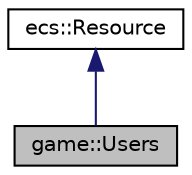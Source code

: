 digraph "game::Users"
{
 // LATEX_PDF_SIZE
  edge [fontname="Helvetica",fontsize="10",labelfontname="Helvetica",labelfontsize="10"];
  node [fontname="Helvetica",fontsize="10",shape=record];
  Node1 [label="game::Users",height=0.2,width=0.4,color="black", fillcolor="grey75", style="filled", fontcolor="black",tooltip="Resource allowing to get users actions using the keybinds."];
  Node2 -> Node1 [dir="back",color="midnightblue",fontsize="10",style="solid",fontname="Helvetica"];
  Node2 [label="ecs::Resource",height=0.2,width=0.4,color="black", fillcolor="white", style="filled",URL="$classecs_1_1_resource.html",tooltip=" "];
}
